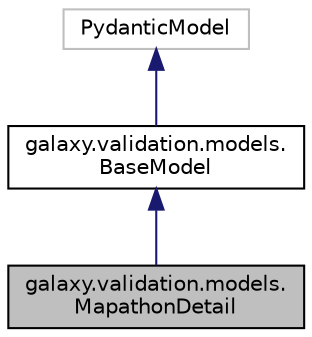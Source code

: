 digraph "galaxy.validation.models.MapathonDetail"
{
 // LATEX_PDF_SIZE
  edge [fontname="Helvetica",fontsize="10",labelfontname="Helvetica",labelfontsize="10"];
  node [fontname="Helvetica",fontsize="10",shape=record];
  Node1 [label="galaxy.validation.models.\lMapathonDetail",height=0.2,width=0.4,color="black", fillcolor="grey75", style="filled", fontcolor="black",tooltip=" "];
  Node2 -> Node1 [dir="back",color="midnightblue",fontsize="10",style="solid",fontname="Helvetica"];
  Node2 [label="galaxy.validation.models.\lBaseModel",height=0.2,width=0.4,color="black", fillcolor="white", style="filled",URL="$classgalaxy_1_1validation_1_1models_1_1BaseModel.html",tooltip=" "];
  Node3 -> Node2 [dir="back",color="midnightblue",fontsize="10",style="solid",fontname="Helvetica"];
  Node3 [label="PydanticModel",height=0.2,width=0.4,color="grey75", fillcolor="white", style="filled",tooltip=" "];
}
